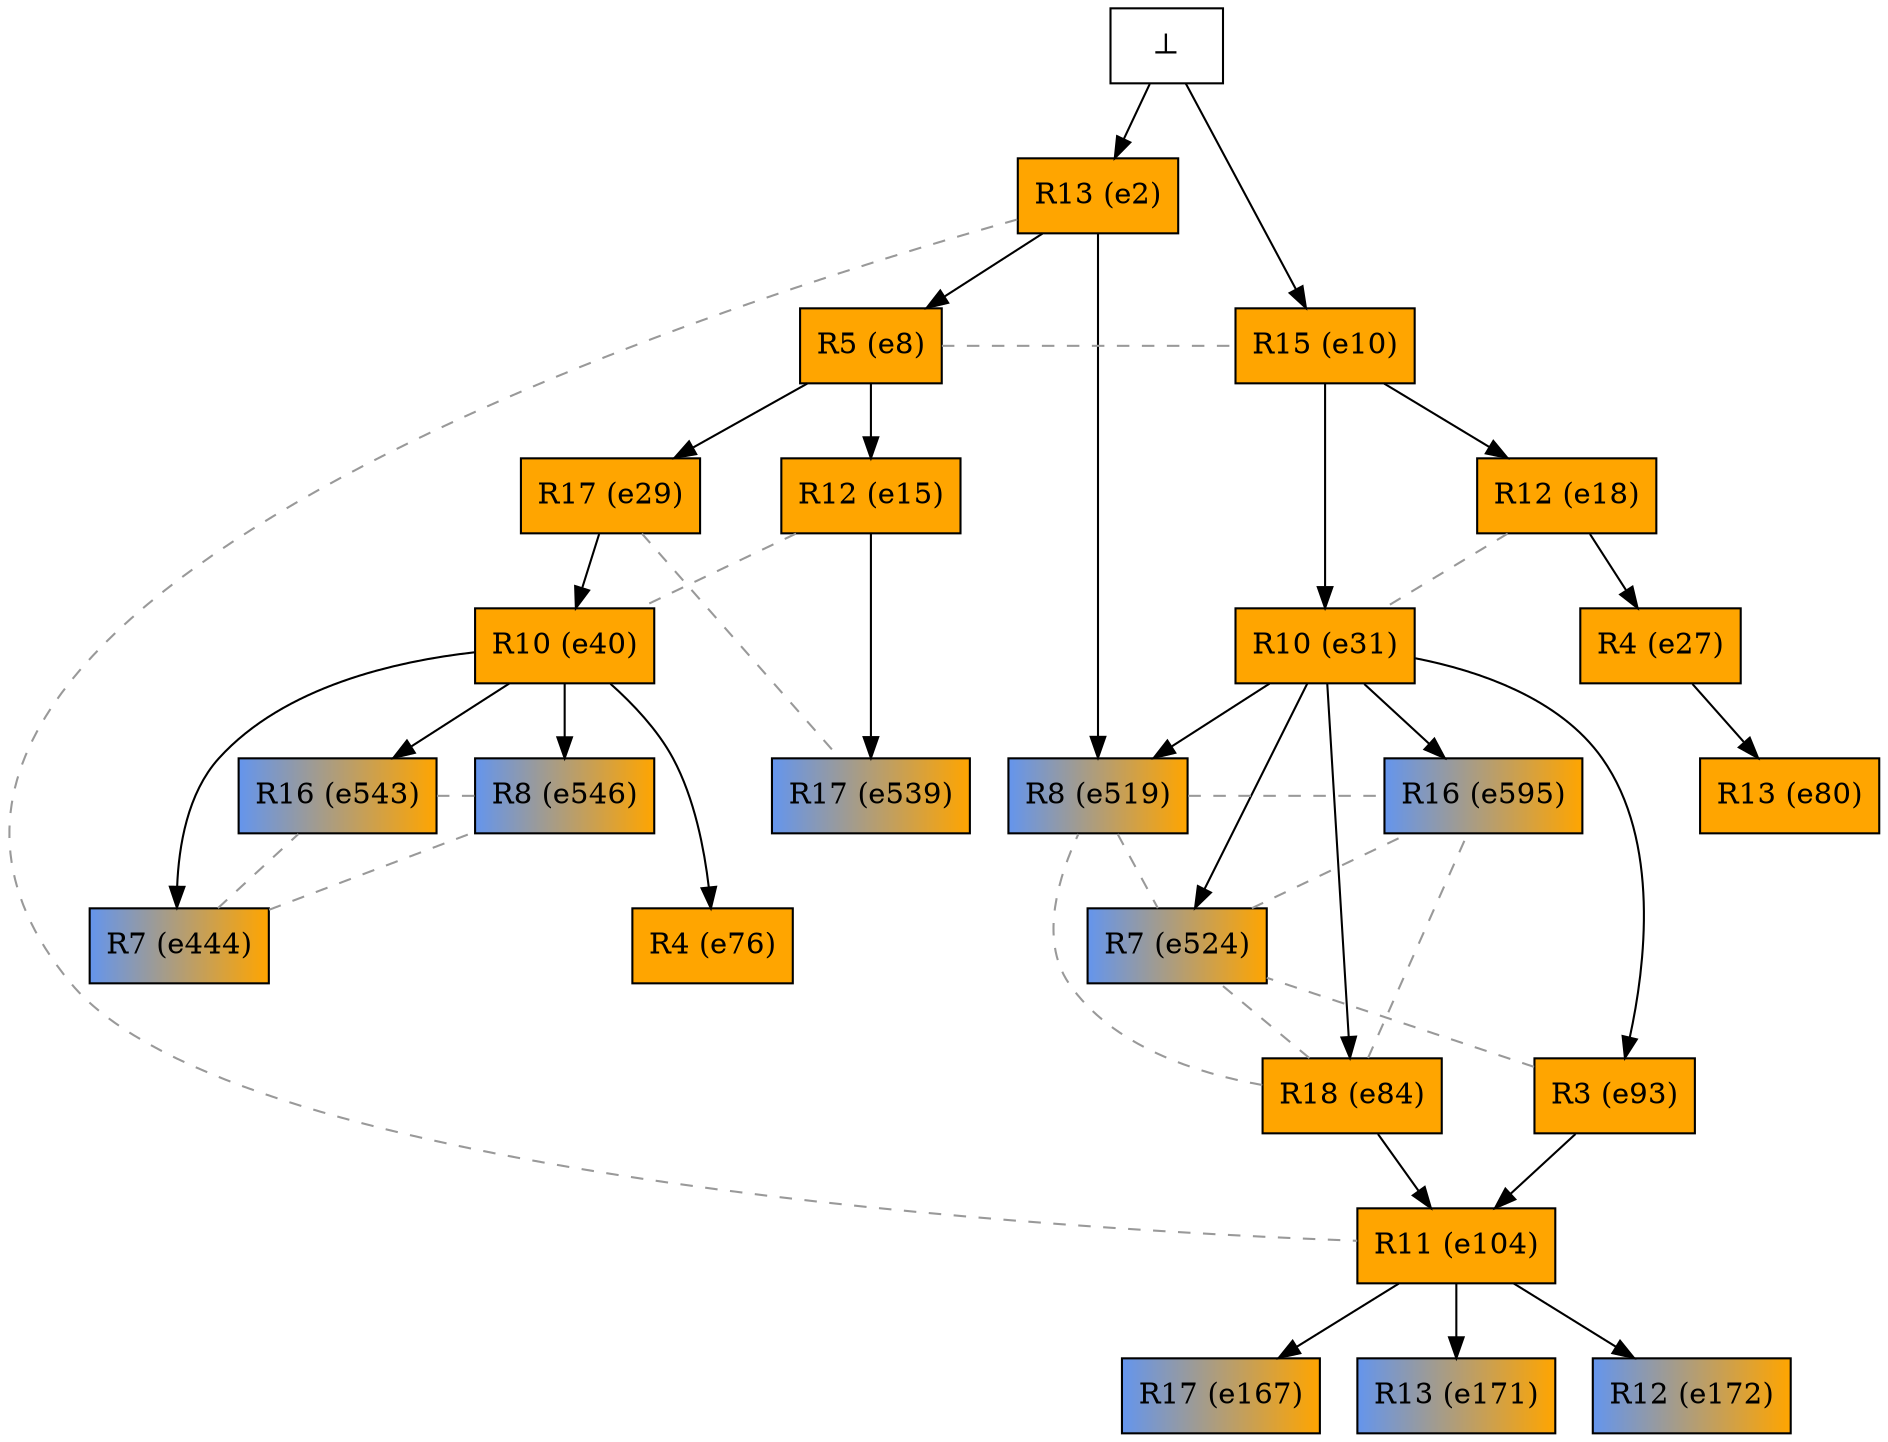 digraph test {

//conflicts
  e2 -> e104 [arrowhead=none color=gray60 style=dashed constraint=false];
  e8 -> e10 [arrowhead=none color=gray60 style=dashed constraint=false];
  e15 -> e40 [arrowhead=none color=gray60 style=dashed constraint=false];
  e18 -> e31 [arrowhead=none color=gray60 style=dashed constraint=false];
  e29 -> e539 [arrowhead=none color=gray60 style=dashed constraint=false];
  e84 -> e519 [arrowhead=none color=gray60 style=dashed constraint=false];
  e84 -> e524 [arrowhead=none color=gray60 style=dashed constraint=false];
  e84 -> e595 [arrowhead=none color=gray60 style=dashed constraint=false];
  e93 -> e524 [arrowhead=none color=gray60 style=dashed constraint=false];
  e444 -> e543 [arrowhead=none color=gray60 style=dashed constraint=false];
  e444 -> e546 [arrowhead=none color=gray60 style=dashed constraint=false];
  e519 -> e524 [arrowhead=none color=gray60 style=dashed constraint=false];
  e519 -> e595 [arrowhead=none color=gray60 style=dashed constraint=false];
  e524 -> e595 [arrowhead=none color=gray60 style=dashed constraint=false];
  e543 -> e546 [arrowhead=none color=gray60 style=dashed constraint=false];

  e18 -> e27 [minlen=1];
  e10 -> e18 [minlen=1];
  e8 -> e29 [minlen=1];
  e2 -> e8 [minlen=1];
  e40 -> e76 [minlen=2];
  e29 -> e40 [minlen=1];
  e27 -> e80 [minlen=1];
  e104 -> e167 [minlen=1];
  e84 -> e104 [minlen=1];
  e31 -> e84 [minlen=3];
  e10 -> e31 [minlen=2];
  e93 -> e104 [minlen=1];
  e31 -> e93 [minlen=3];
  e104 -> e171 [minlen=1];
  e104 -> e172 [minlen=1];
  e40 -> e444 [minlen=2];
  e2 -> e519 [minlen=1];
  e31 -> e519 [minlen=1];
  e31 -> e524 [minlen=2];
  e15 -> e539 [minlen=2];
  e8 -> e15 [minlen=1];
  e40 -> e543 [minlen=1];
  e40 -> e546 [minlen=1];
  e31 -> e595 [minlen=1];
  e0 -> e2 [minlen=1];
  e0 -> e10 [minlen=2];

  e2 [color="black" fillcolor="orange:orange" label="R13 (e2)" shape=box style=filled];
  e8 [color="black" fillcolor="orange:orange" label="R5 (e8)" shape=box style=filled];
  e10 [color="black" fillcolor="orange:orange" label="R15 (e10)" shape=box style=filled];
  e15 [color="black" fillcolor="orange:orange" label="R12 (e15)" shape=box style=filled];
  e18 [color="black" fillcolor="orange:orange" label="R12 (e18)" shape=box style=filled];
  e27 [color="black" fillcolor="orange:orange" label="R4 (e27)" shape=box style=filled];
  e29 [color="black" fillcolor="orange:orange" label="R17 (e29)" shape=box style=filled];
  e31 [color="black" fillcolor="orange:orange" label="R10 (e31)" shape=box style=filled];
  e40 [color="black" fillcolor="orange:orange" label="R10 (e40)" shape=box style=filled];
  e76 [color="black" fillcolor="orange:orange" label="R4 (e76)" shape=box style=filled];
  e80 [color="black" fillcolor="orange:orange" label="R13 (e80)" shape=box style=filled];
  e84 [color="black" fillcolor="orange:orange" label="R18 (e84)" shape=box style=filled];
  e93 [color="black" fillcolor="orange:orange" label="R3 (e93)" shape=box style=filled];
  e104 [color="black" fillcolor="orange:orange" label="R11 (e104)" shape=box style=filled];
  e167 [color="black" fillcolor="cornflowerblue:orange" label="R17 (e167)" shape=box style=filled];
  e171 [color="black" fillcolor="cornflowerblue:orange" label="R13 (e171)" shape=box style=filled];
  e172 [color="black" fillcolor="cornflowerblue:orange" label="R12 (e172)" shape=box style=filled];
  e444 [color="black" fillcolor="cornflowerblue:orange" label="R7 (e444)" shape=box style=filled];
  e519 [color="black" fillcolor="cornflowerblue:orange" label="R8 (e519)" shape=box style=filled];
  e524 [color="black" fillcolor="cornflowerblue:orange" label="R7 (e524)" shape=box style=filled];
  e539 [color="black" fillcolor="cornflowerblue:orange" label="R17 (e539)" shape=box style=filled];
  e543 [color="black" fillcolor="cornflowerblue:orange" label="R16 (e543)" shape=box style=filled];
  e546 [color="black" fillcolor="cornflowerblue:orange" label="R8 (e546)" shape=box style=filled];
  e595 [color="black" fillcolor="cornflowerblue:orange" label="R16 (e595)" shape=box style=filled];
  e0 [fillcolor="white" label="⊥" shape=box style=filled];
}
